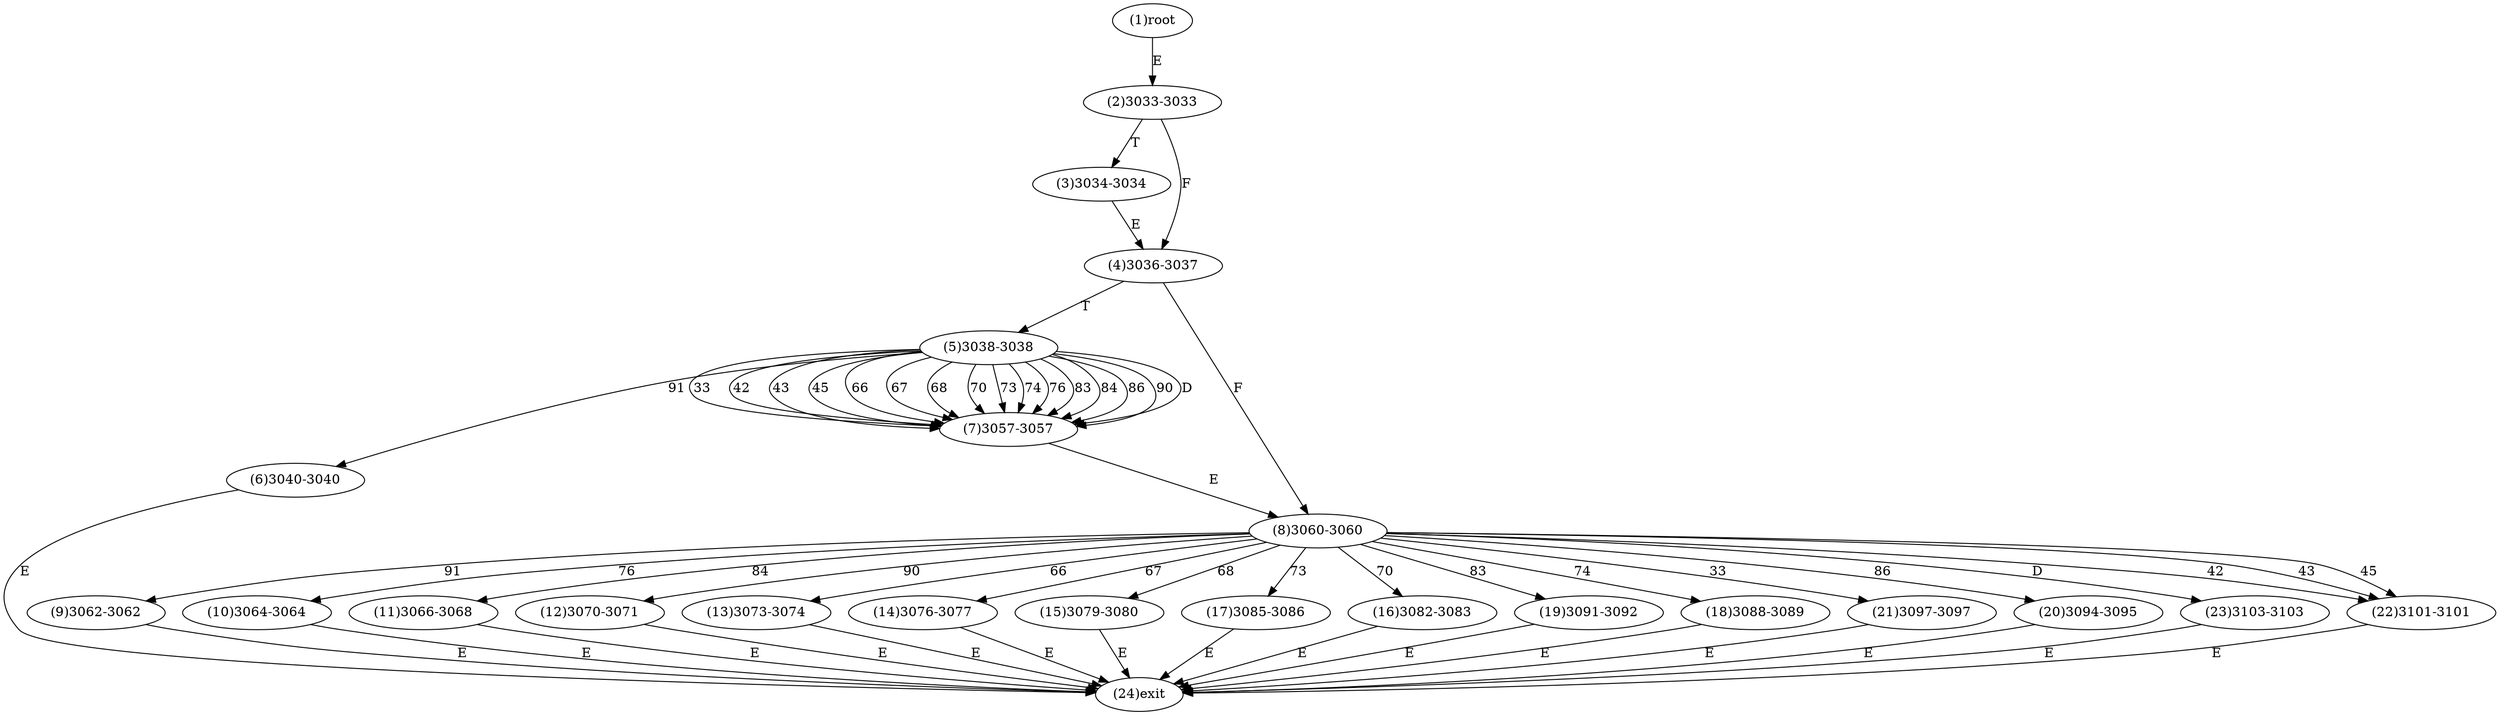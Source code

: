 digraph "" { 
1[ label="(1)root"];
2[ label="(2)3033-3033"];
3[ label="(3)3034-3034"];
4[ label="(4)3036-3037"];
5[ label="(5)3038-3038"];
6[ label="(6)3040-3040"];
7[ label="(7)3057-3057"];
8[ label="(8)3060-3060"];
9[ label="(9)3062-3062"];
10[ label="(10)3064-3064"];
11[ label="(11)3066-3068"];
12[ label="(12)3070-3071"];
13[ label="(13)3073-3074"];
14[ label="(14)3076-3077"];
15[ label="(15)3079-3080"];
17[ label="(17)3085-3086"];
16[ label="(16)3082-3083"];
19[ label="(19)3091-3092"];
18[ label="(18)3088-3089"];
21[ label="(21)3097-3097"];
20[ label="(20)3094-3095"];
23[ label="(23)3103-3103"];
22[ label="(22)3101-3101"];
24[ label="(24)exit"];
1->2[ label="E"];
2->4[ label="F"];
2->3[ label="T"];
3->4[ label="E"];
4->8[ label="F"];
4->5[ label="T"];
5->7[ label="33"];
5->7[ label="42"];
5->7[ label="43"];
5->7[ label="45"];
5->7[ label="66"];
5->7[ label="67"];
5->7[ label="68"];
5->7[ label="70"];
5->7[ label="73"];
5->7[ label="74"];
5->7[ label="76"];
5->7[ label="83"];
5->7[ label="84"];
5->7[ label="86"];
5->7[ label="90"];
5->6[ label="91"];
5->7[ label="D"];
6->24[ label="E"];
7->8[ label="E"];
8->21[ label="33"];
8->22[ label="42"];
8->22[ label="43"];
8->22[ label="45"];
8->13[ label="66"];
8->14[ label="67"];
8->15[ label="68"];
8->16[ label="70"];
8->17[ label="73"];
8->18[ label="74"];
8->10[ label="76"];
8->19[ label="83"];
8->11[ label="84"];
8->20[ label="86"];
8->12[ label="90"];
8->9[ label="91"];
8->23[ label="D"];
9->24[ label="E"];
10->24[ label="E"];
11->24[ label="E"];
12->24[ label="E"];
13->24[ label="E"];
14->24[ label="E"];
15->24[ label="E"];
16->24[ label="E"];
17->24[ label="E"];
18->24[ label="E"];
19->24[ label="E"];
20->24[ label="E"];
21->24[ label="E"];
22->24[ label="E"];
23->24[ label="E"];
}